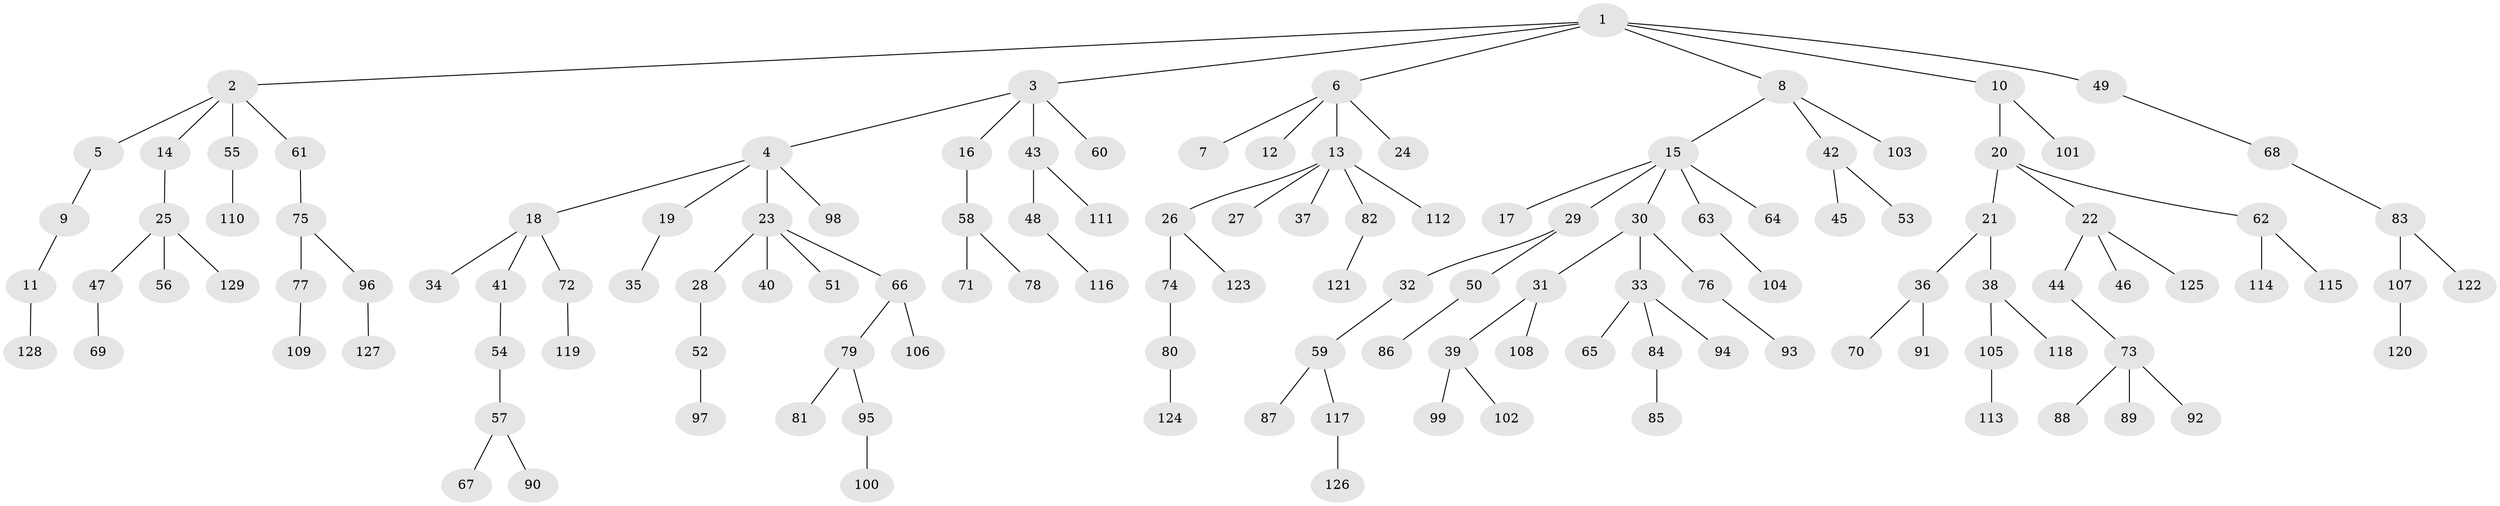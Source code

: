 // coarse degree distribution, {6: 0.014925373134328358, 5: 0.029850746268656716, 4: 0.07462686567164178, 2: 0.34328358208955223, 3: 0.1044776119402985, 1: 0.43283582089552236}
// Generated by graph-tools (version 1.1) at 2025/51/03/04/25 22:51:34]
// undirected, 129 vertices, 128 edges
graph export_dot {
  node [color=gray90,style=filled];
  1;
  2;
  3;
  4;
  5;
  6;
  7;
  8;
  9;
  10;
  11;
  12;
  13;
  14;
  15;
  16;
  17;
  18;
  19;
  20;
  21;
  22;
  23;
  24;
  25;
  26;
  27;
  28;
  29;
  30;
  31;
  32;
  33;
  34;
  35;
  36;
  37;
  38;
  39;
  40;
  41;
  42;
  43;
  44;
  45;
  46;
  47;
  48;
  49;
  50;
  51;
  52;
  53;
  54;
  55;
  56;
  57;
  58;
  59;
  60;
  61;
  62;
  63;
  64;
  65;
  66;
  67;
  68;
  69;
  70;
  71;
  72;
  73;
  74;
  75;
  76;
  77;
  78;
  79;
  80;
  81;
  82;
  83;
  84;
  85;
  86;
  87;
  88;
  89;
  90;
  91;
  92;
  93;
  94;
  95;
  96;
  97;
  98;
  99;
  100;
  101;
  102;
  103;
  104;
  105;
  106;
  107;
  108;
  109;
  110;
  111;
  112;
  113;
  114;
  115;
  116;
  117;
  118;
  119;
  120;
  121;
  122;
  123;
  124;
  125;
  126;
  127;
  128;
  129;
  1 -- 2;
  1 -- 3;
  1 -- 6;
  1 -- 8;
  1 -- 10;
  1 -- 49;
  2 -- 5;
  2 -- 14;
  2 -- 55;
  2 -- 61;
  3 -- 4;
  3 -- 16;
  3 -- 43;
  3 -- 60;
  4 -- 18;
  4 -- 19;
  4 -- 23;
  4 -- 98;
  5 -- 9;
  6 -- 7;
  6 -- 12;
  6 -- 13;
  6 -- 24;
  8 -- 15;
  8 -- 42;
  8 -- 103;
  9 -- 11;
  10 -- 20;
  10 -- 101;
  11 -- 128;
  13 -- 26;
  13 -- 27;
  13 -- 37;
  13 -- 82;
  13 -- 112;
  14 -- 25;
  15 -- 17;
  15 -- 29;
  15 -- 30;
  15 -- 63;
  15 -- 64;
  16 -- 58;
  18 -- 34;
  18 -- 41;
  18 -- 72;
  19 -- 35;
  20 -- 21;
  20 -- 22;
  20 -- 62;
  21 -- 36;
  21 -- 38;
  22 -- 44;
  22 -- 46;
  22 -- 125;
  23 -- 28;
  23 -- 40;
  23 -- 51;
  23 -- 66;
  25 -- 47;
  25 -- 56;
  25 -- 129;
  26 -- 74;
  26 -- 123;
  28 -- 52;
  29 -- 32;
  29 -- 50;
  30 -- 31;
  30 -- 33;
  30 -- 76;
  31 -- 39;
  31 -- 108;
  32 -- 59;
  33 -- 65;
  33 -- 84;
  33 -- 94;
  36 -- 70;
  36 -- 91;
  38 -- 105;
  38 -- 118;
  39 -- 99;
  39 -- 102;
  41 -- 54;
  42 -- 45;
  42 -- 53;
  43 -- 48;
  43 -- 111;
  44 -- 73;
  47 -- 69;
  48 -- 116;
  49 -- 68;
  50 -- 86;
  52 -- 97;
  54 -- 57;
  55 -- 110;
  57 -- 67;
  57 -- 90;
  58 -- 71;
  58 -- 78;
  59 -- 87;
  59 -- 117;
  61 -- 75;
  62 -- 114;
  62 -- 115;
  63 -- 104;
  66 -- 79;
  66 -- 106;
  68 -- 83;
  72 -- 119;
  73 -- 88;
  73 -- 89;
  73 -- 92;
  74 -- 80;
  75 -- 77;
  75 -- 96;
  76 -- 93;
  77 -- 109;
  79 -- 81;
  79 -- 95;
  80 -- 124;
  82 -- 121;
  83 -- 107;
  83 -- 122;
  84 -- 85;
  95 -- 100;
  96 -- 127;
  105 -- 113;
  107 -- 120;
  117 -- 126;
}
